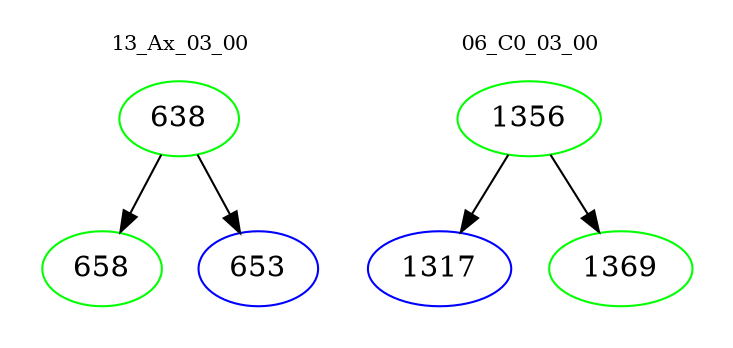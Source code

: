 digraph{
subgraph cluster_0 {
color = white
label = "13_Ax_03_00";
fontsize=10;
T0_638 [label="638", color="green"]
T0_638 -> T0_658 [color="black"]
T0_658 [label="658", color="green"]
T0_638 -> T0_653 [color="black"]
T0_653 [label="653", color="blue"]
}
subgraph cluster_1 {
color = white
label = "06_C0_03_00";
fontsize=10;
T1_1356 [label="1356", color="green"]
T1_1356 -> T1_1317 [color="black"]
T1_1317 [label="1317", color="blue"]
T1_1356 -> T1_1369 [color="black"]
T1_1369 [label="1369", color="green"]
}
}
